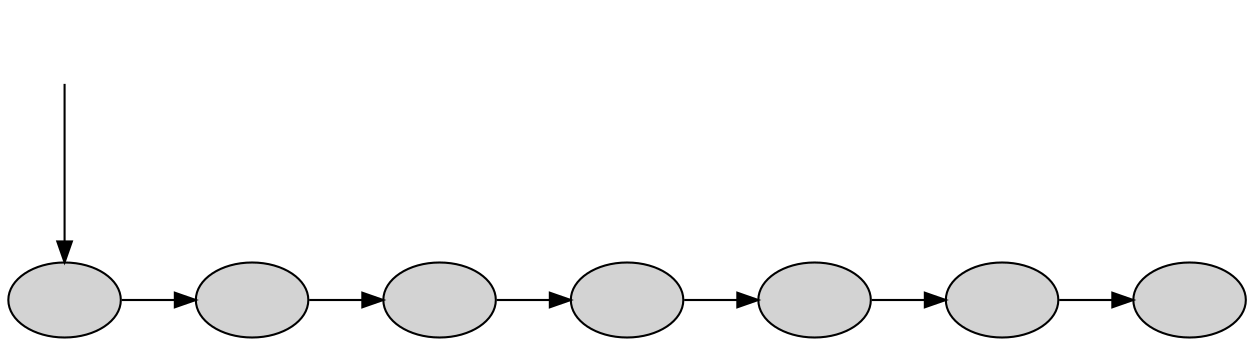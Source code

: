 digraph G {
    graph [
           center=true,
           nodesep=1.2,
           sep=6.2,
           splines=spline
           ];
    rankdir=LR;
    s0 [shape=plaintext, label="", style="", rank=1];
    node[label="", style="",rank=2, style=filled,fillcolor=lightgrey];
    {rank=same; s0 s1}
    s0 -> s1;
    s1 -> s2;
    s2 -> s3;
    s3 -> s4;
    s4 -> s5;
    s5 -> s6;
    s6 -> s7;
}
